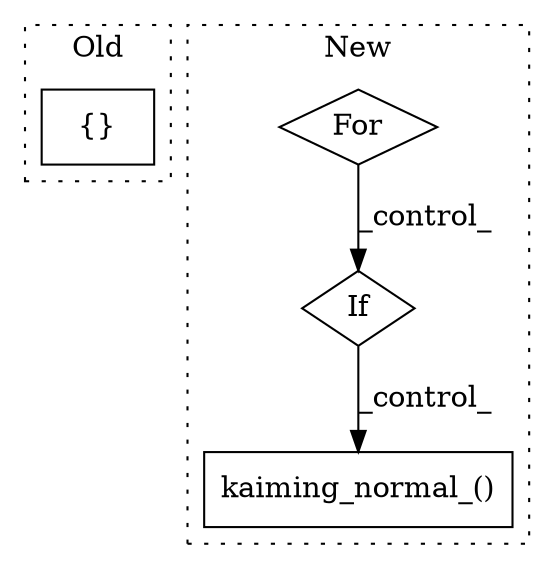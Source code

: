 digraph G {
subgraph cluster0 {
1 [label="{}" a="59" s="3157,3165" l="1,0" shape="box"];
label = "Old";
style="dotted";
}
subgraph cluster1 {
2 [label="kaiming_normal_()" a="75" s="4379,4411" l="24,38" shape="box"];
3 [label="If" a="96" s="4334" l="3" shape="diamond"];
4 [label="For" a="107" s="4297,4320" l="4,14" shape="diamond"];
label = "New";
style="dotted";
}
3 -> 2 [label="_control_"];
4 -> 3 [label="_control_"];
}